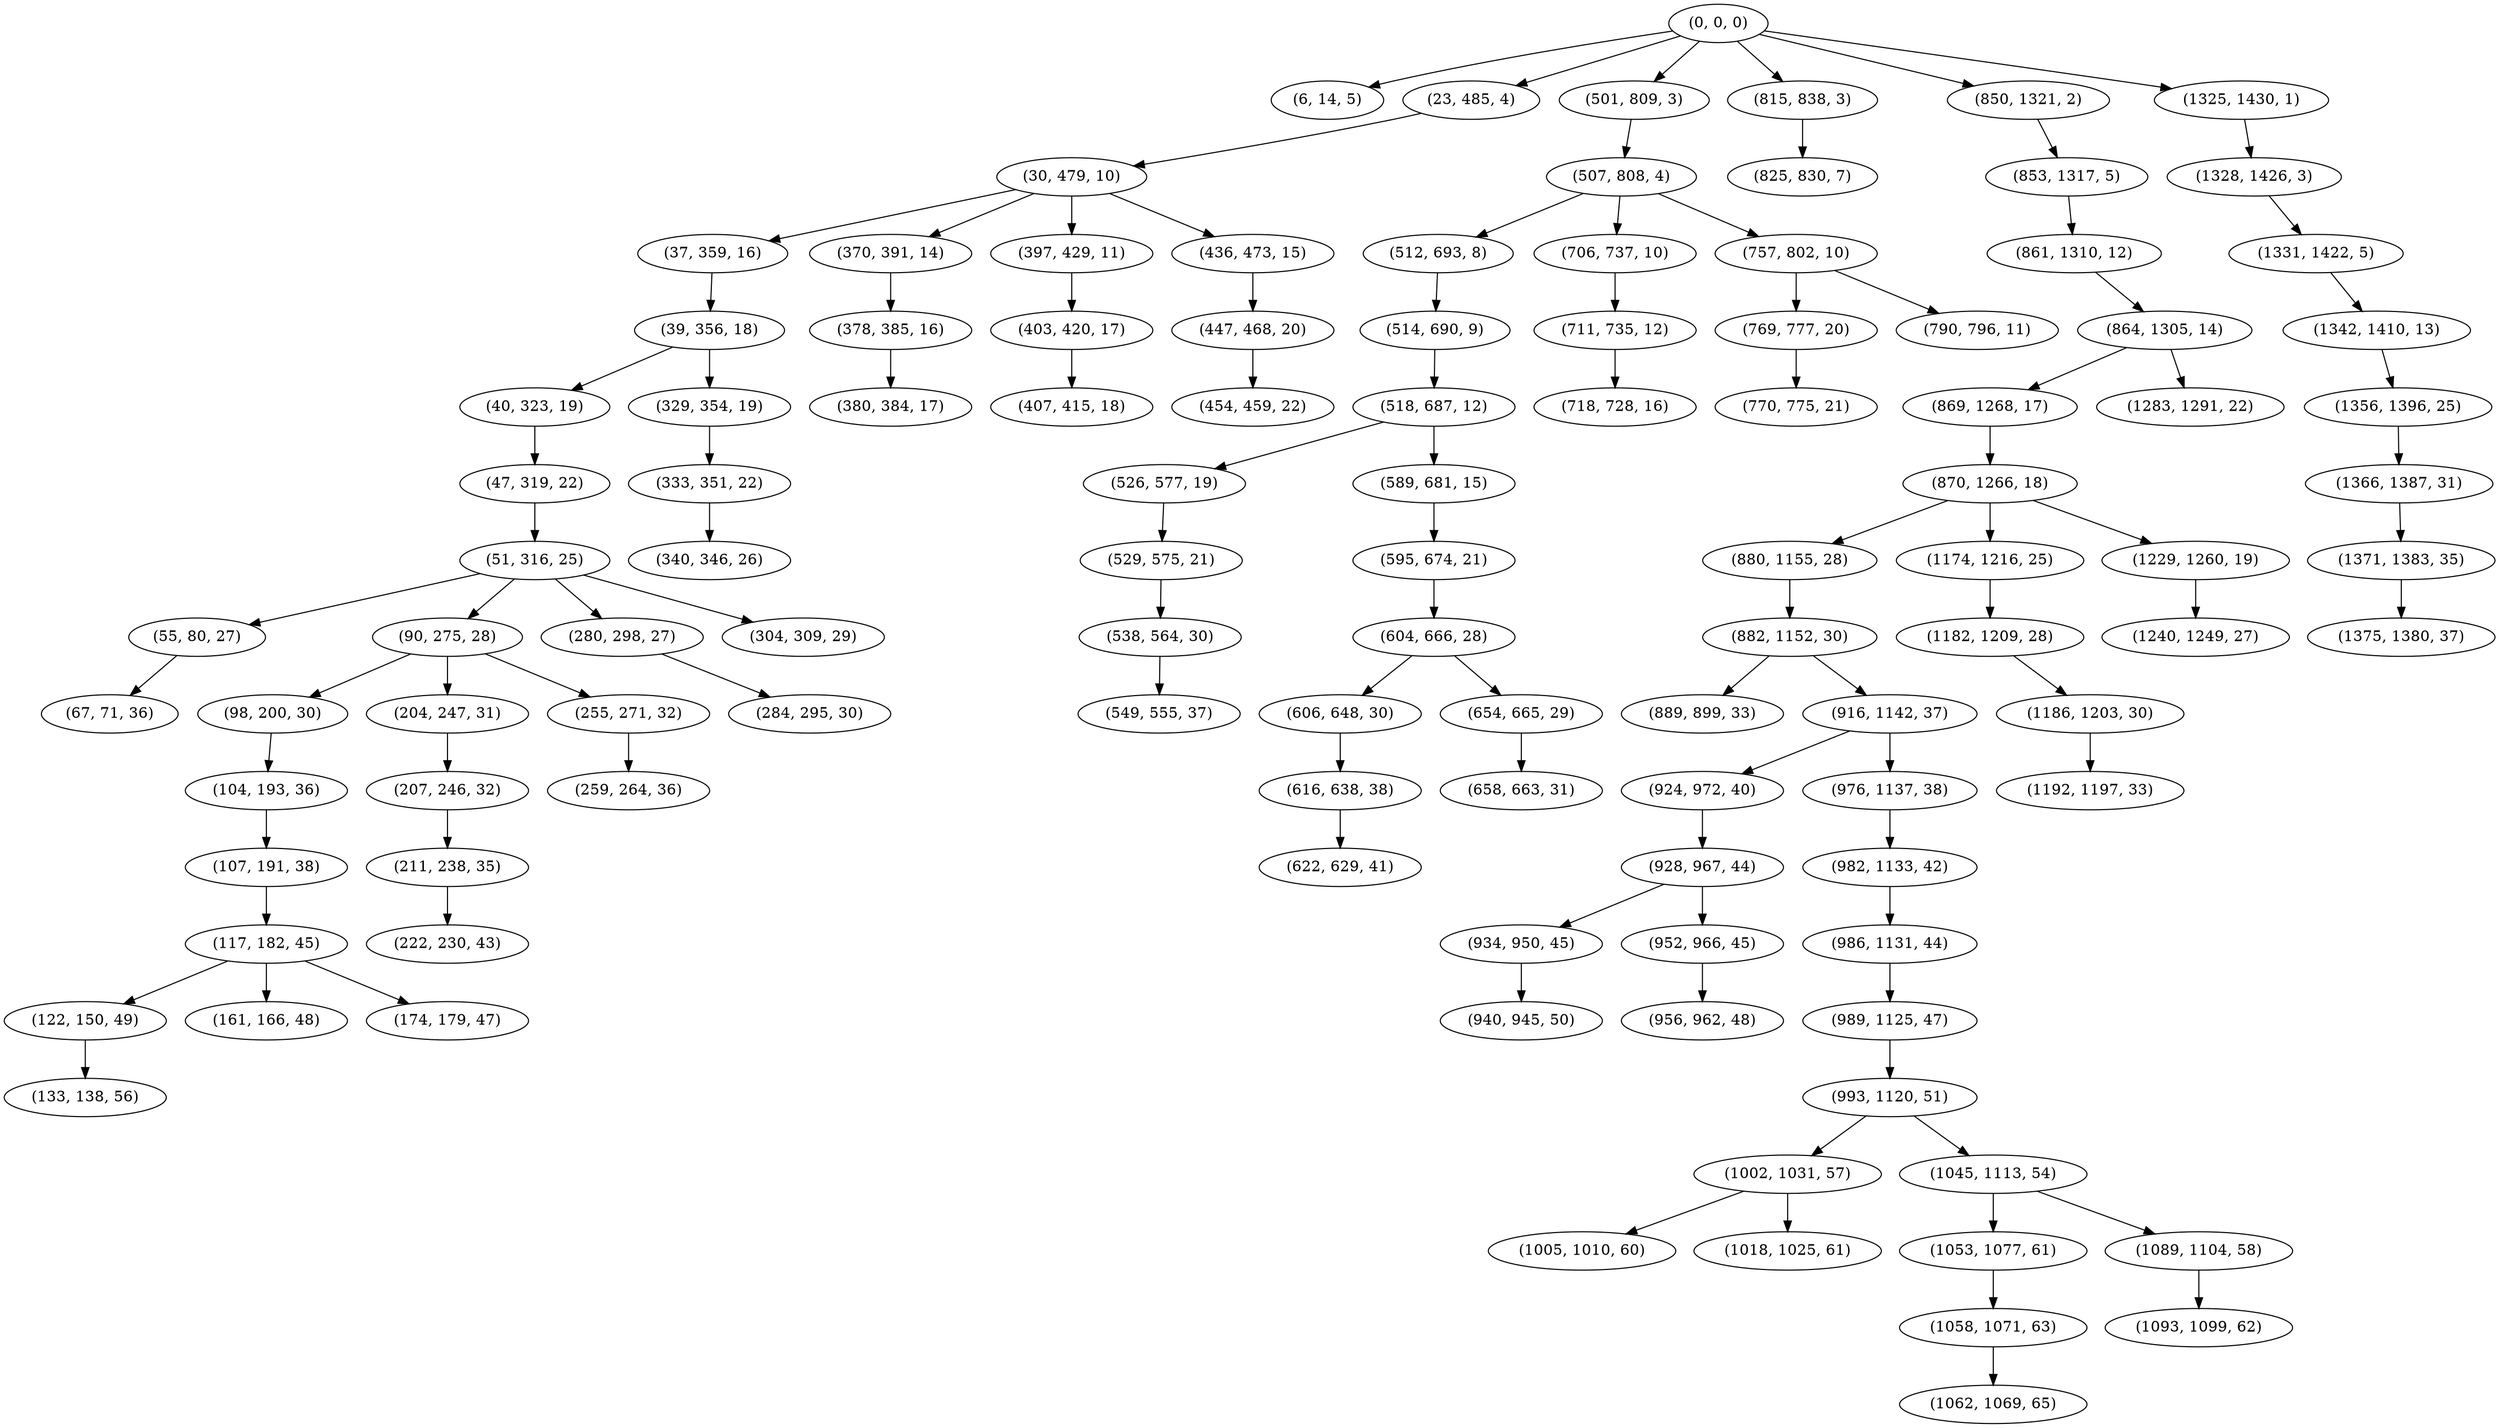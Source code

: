 digraph tree {
    "(0, 0, 0)";
    "(6, 14, 5)";
    "(23, 485, 4)";
    "(30, 479, 10)";
    "(37, 359, 16)";
    "(39, 356, 18)";
    "(40, 323, 19)";
    "(47, 319, 22)";
    "(51, 316, 25)";
    "(55, 80, 27)";
    "(67, 71, 36)";
    "(90, 275, 28)";
    "(98, 200, 30)";
    "(104, 193, 36)";
    "(107, 191, 38)";
    "(117, 182, 45)";
    "(122, 150, 49)";
    "(133, 138, 56)";
    "(161, 166, 48)";
    "(174, 179, 47)";
    "(204, 247, 31)";
    "(207, 246, 32)";
    "(211, 238, 35)";
    "(222, 230, 43)";
    "(255, 271, 32)";
    "(259, 264, 36)";
    "(280, 298, 27)";
    "(284, 295, 30)";
    "(304, 309, 29)";
    "(329, 354, 19)";
    "(333, 351, 22)";
    "(340, 346, 26)";
    "(370, 391, 14)";
    "(378, 385, 16)";
    "(380, 384, 17)";
    "(397, 429, 11)";
    "(403, 420, 17)";
    "(407, 415, 18)";
    "(436, 473, 15)";
    "(447, 468, 20)";
    "(454, 459, 22)";
    "(501, 809, 3)";
    "(507, 808, 4)";
    "(512, 693, 8)";
    "(514, 690, 9)";
    "(518, 687, 12)";
    "(526, 577, 19)";
    "(529, 575, 21)";
    "(538, 564, 30)";
    "(549, 555, 37)";
    "(589, 681, 15)";
    "(595, 674, 21)";
    "(604, 666, 28)";
    "(606, 648, 30)";
    "(616, 638, 38)";
    "(622, 629, 41)";
    "(654, 665, 29)";
    "(658, 663, 31)";
    "(706, 737, 10)";
    "(711, 735, 12)";
    "(718, 728, 16)";
    "(757, 802, 10)";
    "(769, 777, 20)";
    "(770, 775, 21)";
    "(790, 796, 11)";
    "(815, 838, 3)";
    "(825, 830, 7)";
    "(850, 1321, 2)";
    "(853, 1317, 5)";
    "(861, 1310, 12)";
    "(864, 1305, 14)";
    "(869, 1268, 17)";
    "(870, 1266, 18)";
    "(880, 1155, 28)";
    "(882, 1152, 30)";
    "(889, 899, 33)";
    "(916, 1142, 37)";
    "(924, 972, 40)";
    "(928, 967, 44)";
    "(934, 950, 45)";
    "(940, 945, 50)";
    "(952, 966, 45)";
    "(956, 962, 48)";
    "(976, 1137, 38)";
    "(982, 1133, 42)";
    "(986, 1131, 44)";
    "(989, 1125, 47)";
    "(993, 1120, 51)";
    "(1002, 1031, 57)";
    "(1005, 1010, 60)";
    "(1018, 1025, 61)";
    "(1045, 1113, 54)";
    "(1053, 1077, 61)";
    "(1058, 1071, 63)";
    "(1062, 1069, 65)";
    "(1089, 1104, 58)";
    "(1093, 1099, 62)";
    "(1174, 1216, 25)";
    "(1182, 1209, 28)";
    "(1186, 1203, 30)";
    "(1192, 1197, 33)";
    "(1229, 1260, 19)";
    "(1240, 1249, 27)";
    "(1283, 1291, 22)";
    "(1325, 1430, 1)";
    "(1328, 1426, 3)";
    "(1331, 1422, 5)";
    "(1342, 1410, 13)";
    "(1356, 1396, 25)";
    "(1366, 1387, 31)";
    "(1371, 1383, 35)";
    "(1375, 1380, 37)";
    "(0, 0, 0)" -> "(6, 14, 5)";
    "(0, 0, 0)" -> "(23, 485, 4)";
    "(0, 0, 0)" -> "(501, 809, 3)";
    "(0, 0, 0)" -> "(815, 838, 3)";
    "(0, 0, 0)" -> "(850, 1321, 2)";
    "(0, 0, 0)" -> "(1325, 1430, 1)";
    "(23, 485, 4)" -> "(30, 479, 10)";
    "(30, 479, 10)" -> "(37, 359, 16)";
    "(30, 479, 10)" -> "(370, 391, 14)";
    "(30, 479, 10)" -> "(397, 429, 11)";
    "(30, 479, 10)" -> "(436, 473, 15)";
    "(37, 359, 16)" -> "(39, 356, 18)";
    "(39, 356, 18)" -> "(40, 323, 19)";
    "(39, 356, 18)" -> "(329, 354, 19)";
    "(40, 323, 19)" -> "(47, 319, 22)";
    "(47, 319, 22)" -> "(51, 316, 25)";
    "(51, 316, 25)" -> "(55, 80, 27)";
    "(51, 316, 25)" -> "(90, 275, 28)";
    "(51, 316, 25)" -> "(280, 298, 27)";
    "(51, 316, 25)" -> "(304, 309, 29)";
    "(55, 80, 27)" -> "(67, 71, 36)";
    "(90, 275, 28)" -> "(98, 200, 30)";
    "(90, 275, 28)" -> "(204, 247, 31)";
    "(90, 275, 28)" -> "(255, 271, 32)";
    "(98, 200, 30)" -> "(104, 193, 36)";
    "(104, 193, 36)" -> "(107, 191, 38)";
    "(107, 191, 38)" -> "(117, 182, 45)";
    "(117, 182, 45)" -> "(122, 150, 49)";
    "(117, 182, 45)" -> "(161, 166, 48)";
    "(117, 182, 45)" -> "(174, 179, 47)";
    "(122, 150, 49)" -> "(133, 138, 56)";
    "(204, 247, 31)" -> "(207, 246, 32)";
    "(207, 246, 32)" -> "(211, 238, 35)";
    "(211, 238, 35)" -> "(222, 230, 43)";
    "(255, 271, 32)" -> "(259, 264, 36)";
    "(280, 298, 27)" -> "(284, 295, 30)";
    "(329, 354, 19)" -> "(333, 351, 22)";
    "(333, 351, 22)" -> "(340, 346, 26)";
    "(370, 391, 14)" -> "(378, 385, 16)";
    "(378, 385, 16)" -> "(380, 384, 17)";
    "(397, 429, 11)" -> "(403, 420, 17)";
    "(403, 420, 17)" -> "(407, 415, 18)";
    "(436, 473, 15)" -> "(447, 468, 20)";
    "(447, 468, 20)" -> "(454, 459, 22)";
    "(501, 809, 3)" -> "(507, 808, 4)";
    "(507, 808, 4)" -> "(512, 693, 8)";
    "(507, 808, 4)" -> "(706, 737, 10)";
    "(507, 808, 4)" -> "(757, 802, 10)";
    "(512, 693, 8)" -> "(514, 690, 9)";
    "(514, 690, 9)" -> "(518, 687, 12)";
    "(518, 687, 12)" -> "(526, 577, 19)";
    "(518, 687, 12)" -> "(589, 681, 15)";
    "(526, 577, 19)" -> "(529, 575, 21)";
    "(529, 575, 21)" -> "(538, 564, 30)";
    "(538, 564, 30)" -> "(549, 555, 37)";
    "(589, 681, 15)" -> "(595, 674, 21)";
    "(595, 674, 21)" -> "(604, 666, 28)";
    "(604, 666, 28)" -> "(606, 648, 30)";
    "(604, 666, 28)" -> "(654, 665, 29)";
    "(606, 648, 30)" -> "(616, 638, 38)";
    "(616, 638, 38)" -> "(622, 629, 41)";
    "(654, 665, 29)" -> "(658, 663, 31)";
    "(706, 737, 10)" -> "(711, 735, 12)";
    "(711, 735, 12)" -> "(718, 728, 16)";
    "(757, 802, 10)" -> "(769, 777, 20)";
    "(757, 802, 10)" -> "(790, 796, 11)";
    "(769, 777, 20)" -> "(770, 775, 21)";
    "(815, 838, 3)" -> "(825, 830, 7)";
    "(850, 1321, 2)" -> "(853, 1317, 5)";
    "(853, 1317, 5)" -> "(861, 1310, 12)";
    "(861, 1310, 12)" -> "(864, 1305, 14)";
    "(864, 1305, 14)" -> "(869, 1268, 17)";
    "(864, 1305, 14)" -> "(1283, 1291, 22)";
    "(869, 1268, 17)" -> "(870, 1266, 18)";
    "(870, 1266, 18)" -> "(880, 1155, 28)";
    "(870, 1266, 18)" -> "(1174, 1216, 25)";
    "(870, 1266, 18)" -> "(1229, 1260, 19)";
    "(880, 1155, 28)" -> "(882, 1152, 30)";
    "(882, 1152, 30)" -> "(889, 899, 33)";
    "(882, 1152, 30)" -> "(916, 1142, 37)";
    "(916, 1142, 37)" -> "(924, 972, 40)";
    "(916, 1142, 37)" -> "(976, 1137, 38)";
    "(924, 972, 40)" -> "(928, 967, 44)";
    "(928, 967, 44)" -> "(934, 950, 45)";
    "(928, 967, 44)" -> "(952, 966, 45)";
    "(934, 950, 45)" -> "(940, 945, 50)";
    "(952, 966, 45)" -> "(956, 962, 48)";
    "(976, 1137, 38)" -> "(982, 1133, 42)";
    "(982, 1133, 42)" -> "(986, 1131, 44)";
    "(986, 1131, 44)" -> "(989, 1125, 47)";
    "(989, 1125, 47)" -> "(993, 1120, 51)";
    "(993, 1120, 51)" -> "(1002, 1031, 57)";
    "(993, 1120, 51)" -> "(1045, 1113, 54)";
    "(1002, 1031, 57)" -> "(1005, 1010, 60)";
    "(1002, 1031, 57)" -> "(1018, 1025, 61)";
    "(1045, 1113, 54)" -> "(1053, 1077, 61)";
    "(1045, 1113, 54)" -> "(1089, 1104, 58)";
    "(1053, 1077, 61)" -> "(1058, 1071, 63)";
    "(1058, 1071, 63)" -> "(1062, 1069, 65)";
    "(1089, 1104, 58)" -> "(1093, 1099, 62)";
    "(1174, 1216, 25)" -> "(1182, 1209, 28)";
    "(1182, 1209, 28)" -> "(1186, 1203, 30)";
    "(1186, 1203, 30)" -> "(1192, 1197, 33)";
    "(1229, 1260, 19)" -> "(1240, 1249, 27)";
    "(1325, 1430, 1)" -> "(1328, 1426, 3)";
    "(1328, 1426, 3)" -> "(1331, 1422, 5)";
    "(1331, 1422, 5)" -> "(1342, 1410, 13)";
    "(1342, 1410, 13)" -> "(1356, 1396, 25)";
    "(1356, 1396, 25)" -> "(1366, 1387, 31)";
    "(1366, 1387, 31)" -> "(1371, 1383, 35)";
    "(1371, 1383, 35)" -> "(1375, 1380, 37)";
}
